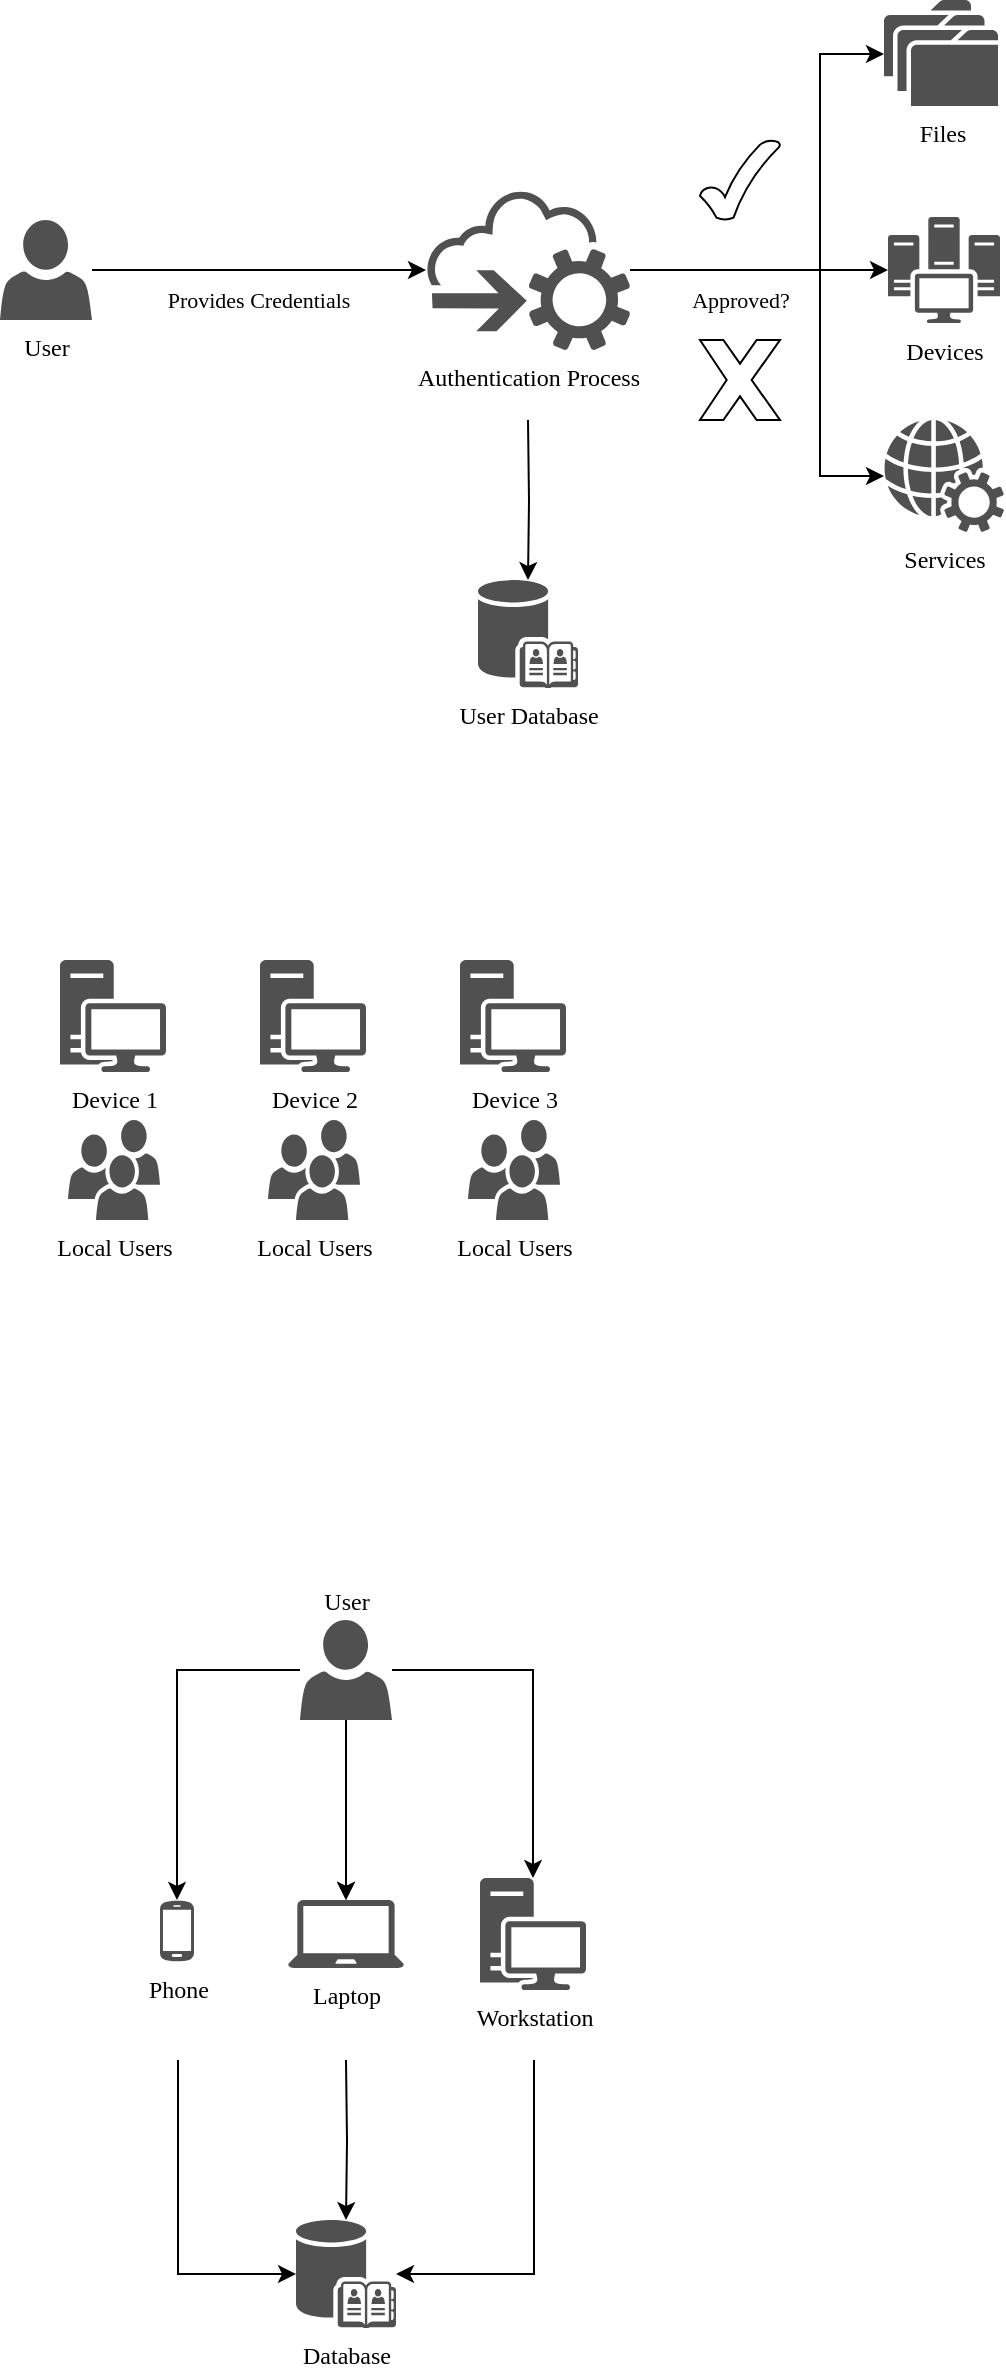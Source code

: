 <mxfile version="24.4.9" type="github">
  <diagram name="Page-1" id="S8xePDh01epb7AxadNGI">
    <mxGraphModel dx="614" dy="1587" grid="1" gridSize="10" guides="1" tooltips="1" connect="1" arrows="1" fold="1" page="1" pageScale="1" pageWidth="850" pageHeight="1100" math="0" shadow="0">
      <root>
        <mxCell id="0" />
        <mxCell id="1" parent="0" />
        <mxCell id="Nsi4iTwaSKx3WzsPCneF-5" value="" style="edgeStyle=orthogonalEdgeStyle;rounded=0;orthogonalLoop=1;jettySize=auto;html=1;fontFamily=JetBrains Mono;" edge="1" parent="1" source="Nsi4iTwaSKx3WzsPCneF-1" target="Nsi4iTwaSKx3WzsPCneF-2">
          <mxGeometry relative="1" as="geometry" />
        </mxCell>
        <mxCell id="Nsi4iTwaSKx3WzsPCneF-6" value="Provides Credentials" style="edgeLabel;html=1;align=center;verticalAlign=middle;resizable=0;points=[];fontFamily=JetBrains Mono;labelBackgroundColor=none;" vertex="1" connectable="0" parent="Nsi4iTwaSKx3WzsPCneF-5">
          <mxGeometry x="0.216" y="2" relative="1" as="geometry">
            <mxPoint x="-19" y="17" as="offset" />
          </mxGeometry>
        </mxCell>
        <mxCell id="Nsi4iTwaSKx3WzsPCneF-1" value="User" style="sketch=0;pointerEvents=1;shadow=0;dashed=0;html=1;strokeColor=none;fillColor=#505050;labelPosition=center;verticalLabelPosition=bottom;verticalAlign=top;outlineConnect=0;align=center;shape=mxgraph.office.users.user;fontFamily=JetBrains Mono;" vertex="1" parent="1">
          <mxGeometry x="110" y="440" width="46" height="50" as="geometry" />
        </mxCell>
        <mxCell id="Nsi4iTwaSKx3WzsPCneF-4" value="" style="edgeStyle=orthogonalEdgeStyle;rounded=0;orthogonalLoop=1;jettySize=auto;html=1;fontFamily=JetBrains Mono;" edge="1" parent="1" target="Nsi4iTwaSKx3WzsPCneF-3">
          <mxGeometry relative="1" as="geometry">
            <mxPoint x="374" y="540" as="sourcePoint" />
          </mxGeometry>
        </mxCell>
        <mxCell id="Nsi4iTwaSKx3WzsPCneF-13" style="edgeStyle=orthogonalEdgeStyle;rounded=0;orthogonalLoop=1;jettySize=auto;html=1;fontFamily=JetBrains Mono;" edge="1" parent="1" source="Nsi4iTwaSKx3WzsPCneF-2" target="Nsi4iTwaSKx3WzsPCneF-8">
          <mxGeometry relative="1" as="geometry" />
        </mxCell>
        <mxCell id="Nsi4iTwaSKx3WzsPCneF-19" value="&lt;font face=&quot;JetBrains Mono&quot;&gt;Approved?&lt;/font&gt;" style="edgeLabel;html=1;align=center;verticalAlign=middle;resizable=0;points=[];labelBackgroundColor=none;" vertex="1" connectable="0" parent="Nsi4iTwaSKx3WzsPCneF-13">
          <mxGeometry x="0.752" y="1" relative="1" as="geometry">
            <mxPoint x="-58" y="16" as="offset" />
          </mxGeometry>
        </mxCell>
        <mxCell id="Nsi4iTwaSKx3WzsPCneF-15" style="edgeStyle=orthogonalEdgeStyle;rounded=0;orthogonalLoop=1;jettySize=auto;html=1;fontFamily=JetBrains Mono;" edge="1" parent="1" source="Nsi4iTwaSKx3WzsPCneF-2" target="Nsi4iTwaSKx3WzsPCneF-9">
          <mxGeometry relative="1" as="geometry">
            <Array as="points">
              <mxPoint x="520" y="465" />
              <mxPoint x="520" y="357" />
            </Array>
          </mxGeometry>
        </mxCell>
        <mxCell id="Nsi4iTwaSKx3WzsPCneF-17" style="edgeStyle=orthogonalEdgeStyle;rounded=0;orthogonalLoop=1;jettySize=auto;html=1;fontFamily=JetBrains Mono;" edge="1" parent="1" source="Nsi4iTwaSKx3WzsPCneF-2" target="Nsi4iTwaSKx3WzsPCneF-7">
          <mxGeometry relative="1" as="geometry">
            <Array as="points">
              <mxPoint x="520" y="465" />
              <mxPoint x="520" y="568" />
            </Array>
          </mxGeometry>
        </mxCell>
        <mxCell id="Nsi4iTwaSKx3WzsPCneF-2" value="Authentication Process" style="sketch=0;pointerEvents=1;shadow=0;dashed=0;html=1;strokeColor=none;fillColor=#505050;labelPosition=center;verticalLabelPosition=bottom;outlineConnect=0;verticalAlign=top;align=center;shape=mxgraph.office.clouds.cloud_service_request;fontFamily=JetBrains Mono;" vertex="1" parent="1">
          <mxGeometry x="323" y="425" width="102" height="80" as="geometry" />
        </mxCell>
        <mxCell id="Nsi4iTwaSKx3WzsPCneF-3" value="User Database" style="sketch=0;shadow=0;dashed=0;html=1;strokeColor=none;fillColor=#505050;labelPosition=center;verticalLabelPosition=bottom;verticalAlign=top;outlineConnect=0;align=center;shape=mxgraph.office.databases.address_book_store;fontFamily=JetBrains Mono;" vertex="1" parent="1">
          <mxGeometry x="349" y="620" width="50" height="54" as="geometry" />
        </mxCell>
        <mxCell id="Nsi4iTwaSKx3WzsPCneF-7" value="Services" style="sketch=0;pointerEvents=1;shadow=0;dashed=0;html=1;strokeColor=none;fillColor=#505050;labelPosition=center;verticalLabelPosition=bottom;verticalAlign=top;outlineConnect=0;align=center;shape=mxgraph.office.services.web_services;fontFamily=JetBrains Mono;" vertex="1" parent="1">
          <mxGeometry x="552" y="540" width="60" height="56" as="geometry" />
        </mxCell>
        <mxCell id="Nsi4iTwaSKx3WzsPCneF-8" value="Devices" style="sketch=0;pointerEvents=1;shadow=0;dashed=0;html=1;strokeColor=none;fillColor=#505050;labelPosition=center;verticalLabelPosition=bottom;verticalAlign=top;outlineConnect=0;align=center;shape=mxgraph.office.servers.scom;fontFamily=JetBrains Mono;" vertex="1" parent="1">
          <mxGeometry x="554" y="438.5" width="56" height="53" as="geometry" />
        </mxCell>
        <mxCell id="Nsi4iTwaSKx3WzsPCneF-9" value="Files" style="sketch=0;pointerEvents=1;shadow=0;dashed=0;html=1;strokeColor=none;fillColor=#505050;labelPosition=center;verticalLabelPosition=bottom;verticalAlign=top;outlineConnect=0;align=center;shape=mxgraph.office.concepts.folders;fontFamily=JetBrains Mono;" vertex="1" parent="1">
          <mxGeometry x="552" y="330" width="57" height="53" as="geometry" />
        </mxCell>
        <mxCell id="Nsi4iTwaSKx3WzsPCneF-10" value="" style="verticalLabelPosition=bottom;verticalAlign=top;html=1;shape=mxgraph.basic.tick;fontFamily=JetBrains Mono;" vertex="1" parent="1">
          <mxGeometry x="460" y="400" width="40" height="40" as="geometry" />
        </mxCell>
        <mxCell id="Nsi4iTwaSKx3WzsPCneF-11" value="" style="verticalLabelPosition=bottom;verticalAlign=top;html=1;shape=mxgraph.basic.x;fontFamily=JetBrains Mono;" vertex="1" parent="1">
          <mxGeometry x="460" y="500" width="40" height="40" as="geometry" />
        </mxCell>
        <mxCell id="Nsi4iTwaSKx3WzsPCneF-20" value="Device 1" style="sketch=0;pointerEvents=1;shadow=0;dashed=0;html=1;strokeColor=none;fillColor=#505050;labelPosition=center;verticalLabelPosition=bottom;verticalAlign=top;outlineConnect=0;align=center;shape=mxgraph.office.devices.workstation;fontFamily=JetBrains Mono;" vertex="1" parent="1">
          <mxGeometry x="140" y="810" width="53" height="56" as="geometry" />
        </mxCell>
        <mxCell id="Nsi4iTwaSKx3WzsPCneF-21" value="Local Users" style="sketch=0;pointerEvents=1;shadow=0;dashed=0;html=1;strokeColor=none;fillColor=#505050;labelPosition=center;verticalLabelPosition=bottom;verticalAlign=top;outlineConnect=0;align=center;shape=mxgraph.office.users.users;fontFamily=JetBrains Mono;" vertex="1" parent="1">
          <mxGeometry x="144" y="890" width="46" height="50" as="geometry" />
        </mxCell>
        <mxCell id="Nsi4iTwaSKx3WzsPCneF-24" value="Device 2" style="sketch=0;pointerEvents=1;shadow=0;dashed=0;html=1;strokeColor=none;fillColor=#505050;labelPosition=center;verticalLabelPosition=bottom;verticalAlign=top;outlineConnect=0;align=center;shape=mxgraph.office.devices.workstation;fontFamily=JetBrains Mono;" vertex="1" parent="1">
          <mxGeometry x="240" y="810" width="53" height="56" as="geometry" />
        </mxCell>
        <mxCell id="Nsi4iTwaSKx3WzsPCneF-25" value="Local Users" style="sketch=0;pointerEvents=1;shadow=0;dashed=0;html=1;strokeColor=none;fillColor=#505050;labelPosition=center;verticalLabelPosition=bottom;verticalAlign=top;outlineConnect=0;align=center;shape=mxgraph.office.users.users;fontFamily=JetBrains Mono;" vertex="1" parent="1">
          <mxGeometry x="244" y="890" width="46" height="50" as="geometry" />
        </mxCell>
        <mxCell id="Nsi4iTwaSKx3WzsPCneF-26" value="Device 3" style="sketch=0;pointerEvents=1;shadow=0;dashed=0;html=1;strokeColor=none;fillColor=#505050;labelPosition=center;verticalLabelPosition=bottom;verticalAlign=top;outlineConnect=0;align=center;shape=mxgraph.office.devices.workstation;fontFamily=JetBrains Mono;" vertex="1" parent="1">
          <mxGeometry x="340" y="810" width="53" height="56" as="geometry" />
        </mxCell>
        <mxCell id="Nsi4iTwaSKx3WzsPCneF-27" value="Local Users" style="sketch=0;pointerEvents=1;shadow=0;dashed=0;html=1;strokeColor=none;fillColor=#505050;labelPosition=center;verticalLabelPosition=bottom;verticalAlign=top;outlineConnect=0;align=center;shape=mxgraph.office.users.users;fontFamily=JetBrains Mono;" vertex="1" parent="1">
          <mxGeometry x="344" y="890" width="46" height="50" as="geometry" />
        </mxCell>
        <mxCell id="Nsi4iTwaSKx3WzsPCneF-39" value="" style="edgeStyle=orthogonalEdgeStyle;rounded=0;orthogonalLoop=1;jettySize=auto;html=1;fontFamily=JetBrains Mono;" edge="1" parent="1" source="Nsi4iTwaSKx3WzsPCneF-35" target="Nsi4iTwaSKx3WzsPCneF-37">
          <mxGeometry relative="1" as="geometry" />
        </mxCell>
        <mxCell id="Nsi4iTwaSKx3WzsPCneF-40" style="edgeStyle=orthogonalEdgeStyle;rounded=0;orthogonalLoop=1;jettySize=auto;html=1;fontFamily=JetBrains Mono;" edge="1" parent="1" source="Nsi4iTwaSKx3WzsPCneF-35" target="Nsi4iTwaSKx3WzsPCneF-36">
          <mxGeometry relative="1" as="geometry" />
        </mxCell>
        <mxCell id="Nsi4iTwaSKx3WzsPCneF-41" style="edgeStyle=orthogonalEdgeStyle;rounded=0;orthogonalLoop=1;jettySize=auto;html=1;fontFamily=JetBrains Mono;" edge="1" parent="1" source="Nsi4iTwaSKx3WzsPCneF-35" target="Nsi4iTwaSKx3WzsPCneF-38">
          <mxGeometry relative="1" as="geometry" />
        </mxCell>
        <mxCell id="Nsi4iTwaSKx3WzsPCneF-47" value="" style="edgeStyle=orthogonalEdgeStyle;rounded=0;orthogonalLoop=1;jettySize=auto;html=1;fontFamily=JetBrains Mono;" edge="1" parent="1" source="Nsi4iTwaSKx3WzsPCneF-35" target="Nsi4iTwaSKx3WzsPCneF-37">
          <mxGeometry relative="1" as="geometry" />
        </mxCell>
        <mxCell id="Nsi4iTwaSKx3WzsPCneF-35" value="User" style="sketch=0;pointerEvents=1;shadow=0;dashed=0;html=1;strokeColor=none;fillColor=#505050;labelPosition=center;verticalLabelPosition=top;verticalAlign=bottom;outlineConnect=0;align=center;shape=mxgraph.office.users.user;fontFamily=JetBrains Mono;" vertex="1" parent="1">
          <mxGeometry x="260" y="1140" width="46" height="50" as="geometry" />
        </mxCell>
        <mxCell id="Nsi4iTwaSKx3WzsPCneF-43" style="edgeStyle=orthogonalEdgeStyle;rounded=0;orthogonalLoop=1;jettySize=auto;html=1;fontFamily=JetBrains Mono;" edge="1" parent="1" target="Nsi4iTwaSKx3WzsPCneF-42">
          <mxGeometry relative="1" as="geometry">
            <mxPoint x="199" y="1360" as="sourcePoint" />
            <Array as="points">
              <mxPoint x="199" y="1467" />
            </Array>
          </mxGeometry>
        </mxCell>
        <mxCell id="Nsi4iTwaSKx3WzsPCneF-36" value="Phone" style="sketch=0;pointerEvents=1;shadow=0;dashed=0;html=1;strokeColor=none;fillColor=#505050;labelPosition=center;verticalLabelPosition=bottom;verticalAlign=top;outlineConnect=0;align=center;shape=mxgraph.office.devices.cell_phone_android_proportional;fontFamily=JetBrains Mono;" vertex="1" parent="1">
          <mxGeometry x="190" y="1280" width="17" height="31" as="geometry" />
        </mxCell>
        <mxCell id="Nsi4iTwaSKx3WzsPCneF-44" style="edgeStyle=orthogonalEdgeStyle;rounded=0;orthogonalLoop=1;jettySize=auto;html=1;fontFamily=JetBrains Mono;" edge="1" parent="1" target="Nsi4iTwaSKx3WzsPCneF-42">
          <mxGeometry relative="1" as="geometry">
            <mxPoint x="283" y="1360" as="sourcePoint" />
          </mxGeometry>
        </mxCell>
        <mxCell id="Nsi4iTwaSKx3WzsPCneF-37" value="Laptop" style="sketch=0;pointerEvents=1;shadow=0;dashed=0;html=1;strokeColor=none;fillColor=#505050;labelPosition=center;verticalLabelPosition=bottom;verticalAlign=top;outlineConnect=0;align=center;shape=mxgraph.office.devices.laptop;fontFamily=JetBrains Mono;" vertex="1" parent="1">
          <mxGeometry x="254" y="1280" width="58" height="34" as="geometry" />
        </mxCell>
        <mxCell id="Nsi4iTwaSKx3WzsPCneF-46" style="edgeStyle=orthogonalEdgeStyle;rounded=0;orthogonalLoop=1;jettySize=auto;html=1;fontFamily=JetBrains Mono;" edge="1" parent="1" target="Nsi4iTwaSKx3WzsPCneF-42">
          <mxGeometry relative="1" as="geometry">
            <mxPoint x="377" y="1360" as="sourcePoint" />
            <Array as="points">
              <mxPoint x="377" y="1467" />
            </Array>
          </mxGeometry>
        </mxCell>
        <mxCell id="Nsi4iTwaSKx3WzsPCneF-38" value="Workstation" style="sketch=0;pointerEvents=1;shadow=0;dashed=0;html=1;strokeColor=none;fillColor=#505050;labelPosition=center;verticalLabelPosition=bottom;verticalAlign=top;outlineConnect=0;align=center;shape=mxgraph.office.devices.workstation;fontFamily=JetBrains Mono;" vertex="1" parent="1">
          <mxGeometry x="350" y="1269" width="53" height="56" as="geometry" />
        </mxCell>
        <mxCell id="Nsi4iTwaSKx3WzsPCneF-42" value="Database" style="sketch=0;shadow=0;dashed=0;html=1;strokeColor=none;fillColor=#505050;labelPosition=center;verticalLabelPosition=bottom;verticalAlign=top;outlineConnect=0;align=center;shape=mxgraph.office.databases.address_book_store;fontFamily=JetBrains Mono;" vertex="1" parent="1">
          <mxGeometry x="258" y="1440" width="50" height="54" as="geometry" />
        </mxCell>
      </root>
    </mxGraphModel>
  </diagram>
</mxfile>
